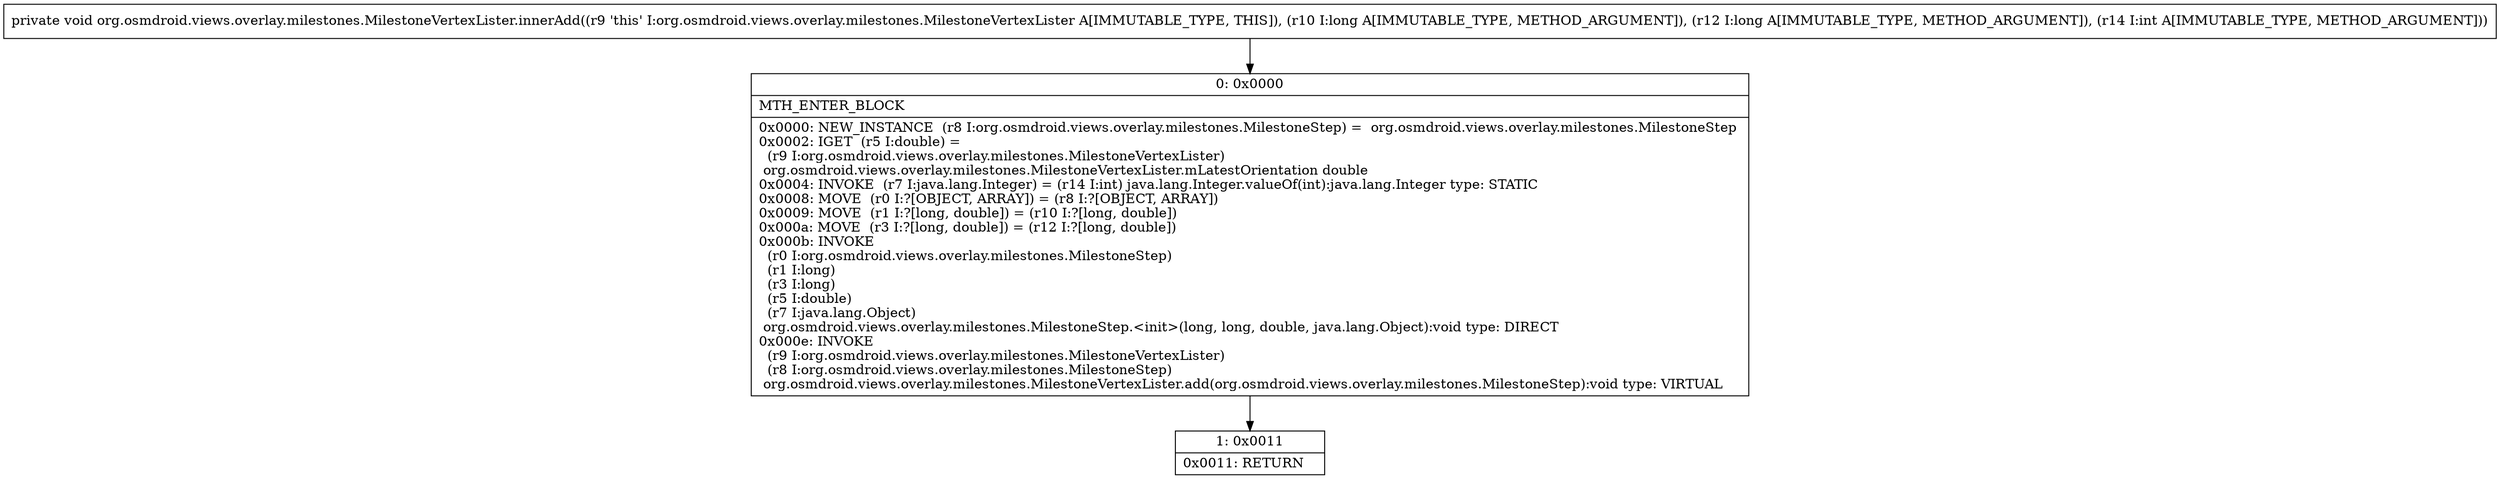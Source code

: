 digraph "CFG fororg.osmdroid.views.overlay.milestones.MilestoneVertexLister.innerAdd(JJI)V" {
Node_0 [shape=record,label="{0\:\ 0x0000|MTH_ENTER_BLOCK\l|0x0000: NEW_INSTANCE  (r8 I:org.osmdroid.views.overlay.milestones.MilestoneStep) =  org.osmdroid.views.overlay.milestones.MilestoneStep \l0x0002: IGET  (r5 I:double) = \l  (r9 I:org.osmdroid.views.overlay.milestones.MilestoneVertexLister)\l org.osmdroid.views.overlay.milestones.MilestoneVertexLister.mLatestOrientation double \l0x0004: INVOKE  (r7 I:java.lang.Integer) = (r14 I:int) java.lang.Integer.valueOf(int):java.lang.Integer type: STATIC \l0x0008: MOVE  (r0 I:?[OBJECT, ARRAY]) = (r8 I:?[OBJECT, ARRAY]) \l0x0009: MOVE  (r1 I:?[long, double]) = (r10 I:?[long, double]) \l0x000a: MOVE  (r3 I:?[long, double]) = (r12 I:?[long, double]) \l0x000b: INVOKE  \l  (r0 I:org.osmdroid.views.overlay.milestones.MilestoneStep)\l  (r1 I:long)\l  (r3 I:long)\l  (r5 I:double)\l  (r7 I:java.lang.Object)\l org.osmdroid.views.overlay.milestones.MilestoneStep.\<init\>(long, long, double, java.lang.Object):void type: DIRECT \l0x000e: INVOKE  \l  (r9 I:org.osmdroid.views.overlay.milestones.MilestoneVertexLister)\l  (r8 I:org.osmdroid.views.overlay.milestones.MilestoneStep)\l org.osmdroid.views.overlay.milestones.MilestoneVertexLister.add(org.osmdroid.views.overlay.milestones.MilestoneStep):void type: VIRTUAL \l}"];
Node_1 [shape=record,label="{1\:\ 0x0011|0x0011: RETURN   \l}"];
MethodNode[shape=record,label="{private void org.osmdroid.views.overlay.milestones.MilestoneVertexLister.innerAdd((r9 'this' I:org.osmdroid.views.overlay.milestones.MilestoneVertexLister A[IMMUTABLE_TYPE, THIS]), (r10 I:long A[IMMUTABLE_TYPE, METHOD_ARGUMENT]), (r12 I:long A[IMMUTABLE_TYPE, METHOD_ARGUMENT]), (r14 I:int A[IMMUTABLE_TYPE, METHOD_ARGUMENT])) }"];
MethodNode -> Node_0;
Node_0 -> Node_1;
}


